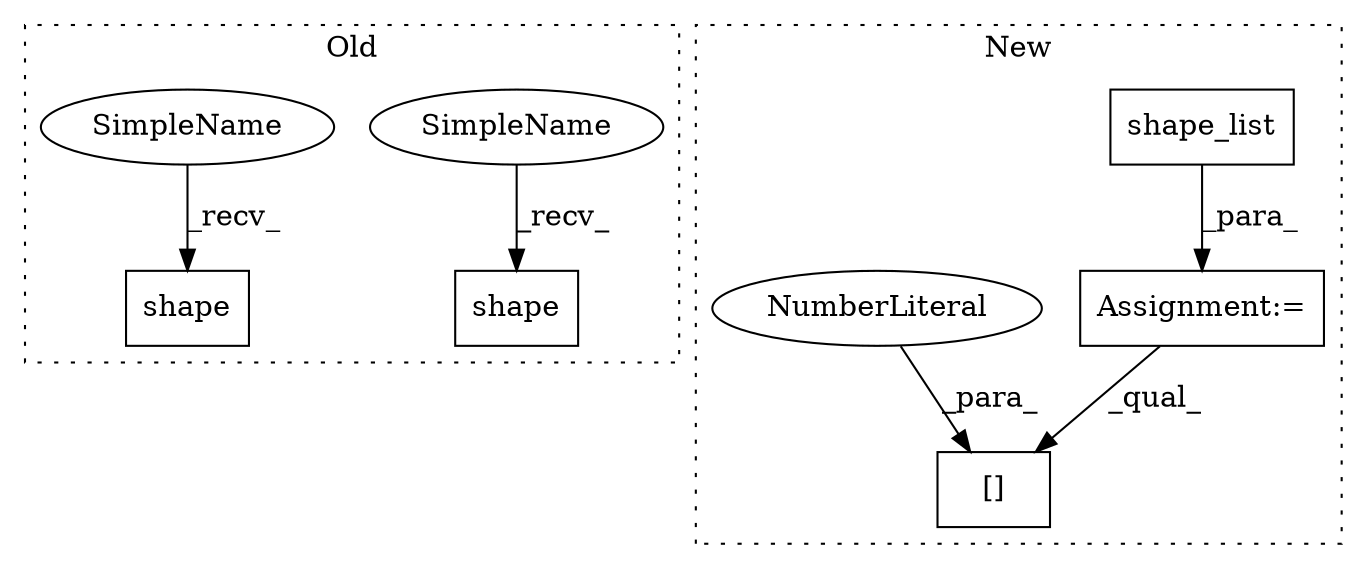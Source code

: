digraph G {
subgraph cluster0 {
1 [label="shape" a="32" s="2143,2156" l="6,1" shape="box"];
5 [label="shape" a="32" s="2172,2185" l="6,1" shape="box"];
7 [label="SimpleName" a="42" s="2161" l="10" shape="ellipse"];
8 [label="SimpleName" a="42" s="2132" l="10" shape="ellipse"];
label = "Old";
style="dotted";
}
subgraph cluster1 {
2 [label="shape_list" a="32" s="1315,1332" l="11,1" shape="box"];
3 [label="[]" a="2" s="1445,1452" l="6,1" shape="box"];
4 [label="NumberLiteral" a="34" s="1451" l="1" shape="ellipse"];
6 [label="Assignment:=" a="7" s="1309" l="1" shape="box"];
label = "New";
style="dotted";
}
2 -> 6 [label="_para_"];
4 -> 3 [label="_para_"];
6 -> 3 [label="_qual_"];
7 -> 5 [label="_recv_"];
8 -> 1 [label="_recv_"];
}